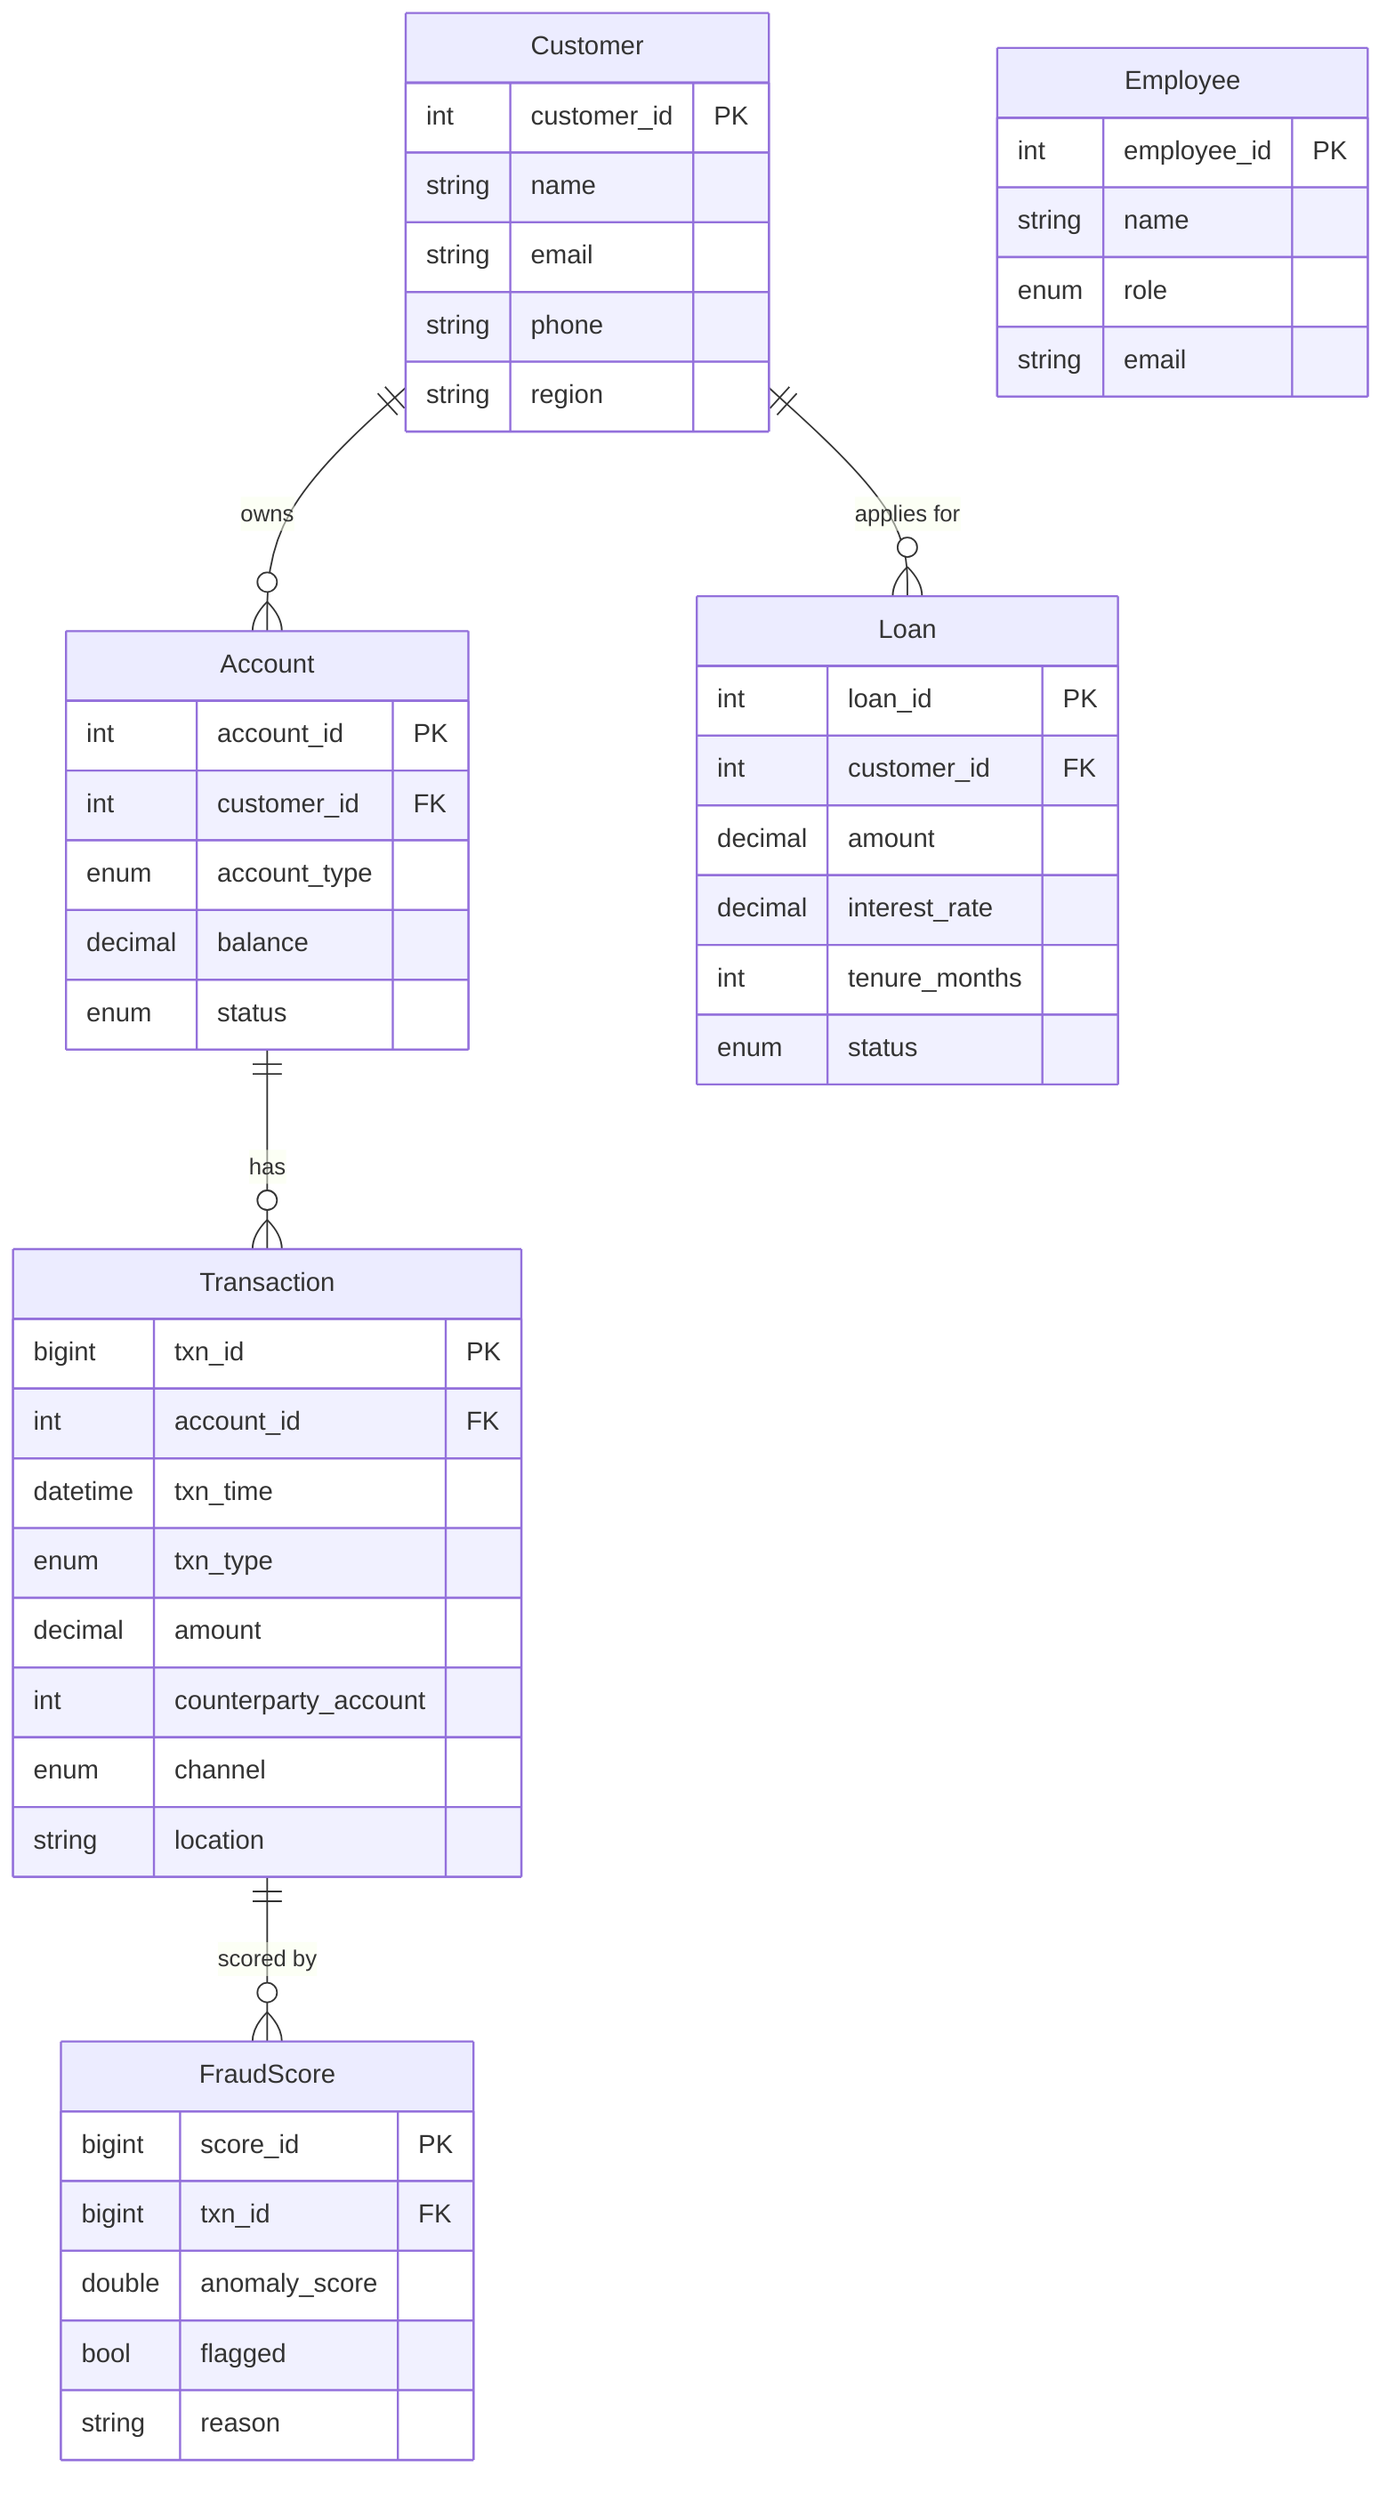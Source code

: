 erDiagram
  Customer ||--o{ Account : owns
  Customer ||--o{ Loan : "applies for"
  Account ||--o{ Transaction : "has"
  Transaction ||--o{ FraudScore : "scored by"
  Employee {
    int employee_id PK
    string name
    enum role
    string email
  }
  Customer {
    int customer_id PK
    string name
    string email
    string phone
    string region
  }
  Account {
    int account_id PK
    int customer_id FK
    enum account_type
    decimal balance
    enum status
  }
  Transaction {
    bigint txn_id PK
    int account_id FK
    datetime txn_time
    enum txn_type
    decimal amount
    int counterparty_account
    enum channel
    string location
  }
  Loan {
    int loan_id PK
    int customer_id FK
    decimal amount
    decimal interest_rate
    int tenure_months
    enum status
  }
  FraudScore {
    bigint score_id PK
    bigint txn_id FK
    double anomaly_score
    bool flagged
    string reason
  }